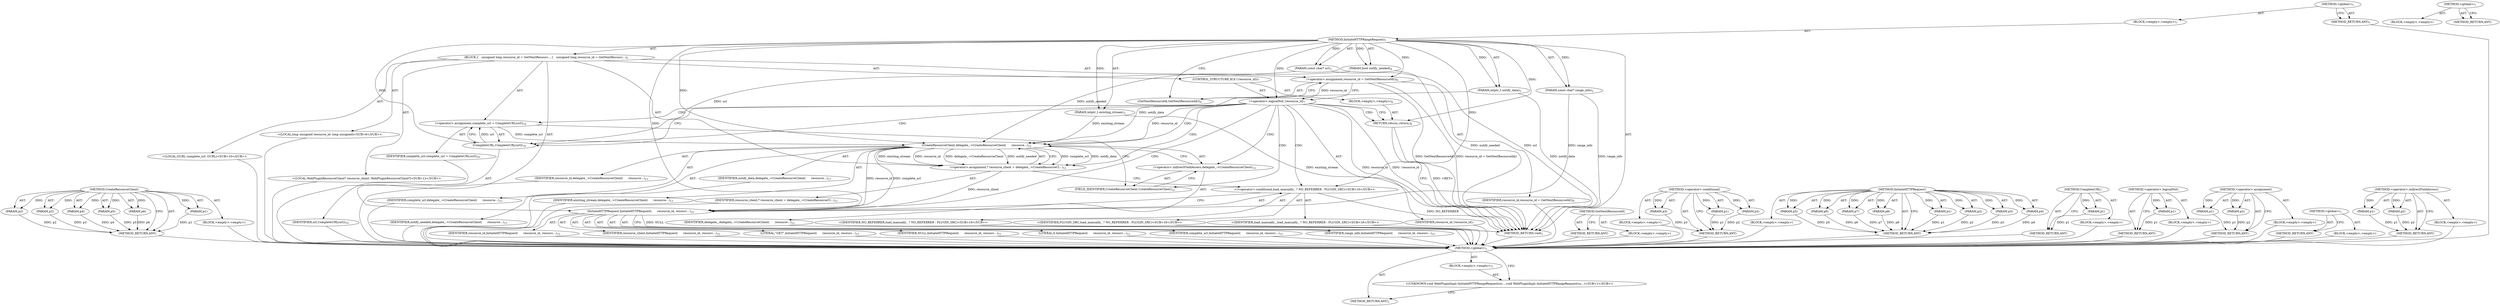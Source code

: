 digraph "&lt;global&gt;" {
vulnerable_100 [label=<(METHOD,CreateResourceClient)>];
vulnerable_101 [label=<(PARAM,p1)>];
vulnerable_102 [label=<(PARAM,p2)>];
vulnerable_103 [label=<(PARAM,p3)>];
vulnerable_104 [label=<(PARAM,p4)>];
vulnerable_105 [label=<(PARAM,p5)>];
vulnerable_106 [label=<(PARAM,p6)>];
vulnerable_107 [label=<(BLOCK,&lt;empty&gt;,&lt;empty&gt;)>];
vulnerable_108 [label=<(METHOD_RETURN,ANY)>];
vulnerable_6 [label=<(METHOD,&lt;global&gt;)<SUB>1</SUB>>];
vulnerable_7 [label=<(BLOCK,&lt;empty&gt;,&lt;empty&gt;)<SUB>1</SUB>>];
vulnerable_8 [label=<(METHOD,InitiateHTTPRangeRequest)<SUB>1</SUB>>];
vulnerable_9 [label=<(PARAM,const char* url)<SUB>1</SUB>>];
vulnerable_10 [label=<(PARAM,const char* range_info)<SUB>2</SUB>>];
vulnerable_11 [label=<(PARAM,intptr_t existing_stream)<SUB>3</SUB>>];
vulnerable_12 [label=<(PARAM,bool notify_needed)<SUB>4</SUB>>];
vulnerable_13 [label=<(PARAM,intptr_t notify_data)<SUB>5</SUB>>];
vulnerable_14 [label=<(BLOCK,{
   unsigned long resource_id = GetNextResourc...,{
   unsigned long resource_id = GetNextResourc...)<SUB>5</SUB>>];
vulnerable_15 [label="<(LOCAL,long unsigned resource_id: long unsigned)<SUB>6</SUB>>"];
vulnerable_16 [label=<(&lt;operator&gt;.assignment,resource_id = GetNextResourceId())<SUB>6</SUB>>];
vulnerable_17 [label=<(IDENTIFIER,resource_id,resource_id = GetNextResourceId())<SUB>6</SUB>>];
vulnerable_18 [label=<(GetNextResourceId,GetNextResourceId())<SUB>6</SUB>>];
vulnerable_19 [label=<(CONTROL_STRUCTURE,IF,if (!resource_id))<SUB>7</SUB>>];
vulnerable_20 [label=<(&lt;operator&gt;.logicalNot,!resource_id)<SUB>7</SUB>>];
vulnerable_21 [label=<(IDENTIFIER,resource_id,!resource_id)<SUB>7</SUB>>];
vulnerable_22 [label=<(BLOCK,&lt;empty&gt;,&lt;empty&gt;)<SUB>8</SUB>>];
vulnerable_23 [label=<(RETURN,return;,return;)<SUB>8</SUB>>];
vulnerable_24 [label="<(LOCAL,GURL complete_url: GURL)<SUB>10</SUB>>"];
vulnerable_25 [label=<(&lt;operator&gt;.assignment,complete_url = CompleteURL(url))<SUB>10</SUB>>];
vulnerable_26 [label=<(IDENTIFIER,complete_url,complete_url = CompleteURL(url))<SUB>10</SUB>>];
vulnerable_27 [label=<(CompleteURL,CompleteURL(url))<SUB>10</SUB>>];
vulnerable_28 [label=<(IDENTIFIER,url,CompleteURL(url))<SUB>10</SUB>>];
vulnerable_29 [label="<(LOCAL,WebPluginResourceClient* resource_client: WebPluginResourceClient*)<SUB>12</SUB>>"];
vulnerable_30 [label=<(&lt;operator&gt;.assignment,* resource_client = delegate_-&gt;CreateResourceCl...)<SUB>12</SUB>>];
vulnerable_31 [label=<(IDENTIFIER,resource_client,* resource_client = delegate_-&gt;CreateResourceCl...)<SUB>12</SUB>>];
vulnerable_32 [label=<(CreateResourceClient,delegate_-&gt;CreateResourceClient(
      resource...)<SUB>12</SUB>>];
vulnerable_33 [label=<(&lt;operator&gt;.indirectFieldAccess,delegate_-&gt;CreateResourceClient)<SUB>12</SUB>>];
vulnerable_34 [label=<(IDENTIFIER,delegate_,delegate_-&gt;CreateResourceClient(
      resource...)<SUB>12</SUB>>];
vulnerable_35 [label=<(FIELD_IDENTIFIER,CreateResourceClient,CreateResourceClient)<SUB>12</SUB>>];
vulnerable_36 [label=<(IDENTIFIER,resource_id,delegate_-&gt;CreateResourceClient(
      resource...)<SUB>13</SUB>>];
vulnerable_37 [label=<(IDENTIFIER,complete_url,delegate_-&gt;CreateResourceClient(
      resource...)<SUB>13</SUB>>];
vulnerable_38 [label=<(IDENTIFIER,notify_needed,delegate_-&gt;CreateResourceClient(
      resource...)<SUB>13</SUB>>];
vulnerable_39 [label=<(IDENTIFIER,notify_data,delegate_-&gt;CreateResourceClient(
      resource...)<SUB>13</SUB>>];
vulnerable_40 [label=<(IDENTIFIER,existing_stream,delegate_-&gt;CreateResourceClient(
      resource...)<SUB>13</SUB>>];
vulnerable_41 [label=<(InitiateHTTPRequest,InitiateHTTPRequest(
      resource_id, resourc...)<SUB>14</SUB>>];
vulnerable_42 [label=<(IDENTIFIER,resource_id,InitiateHTTPRequest(
      resource_id, resourc...)<SUB>15</SUB>>];
vulnerable_43 [label=<(IDENTIFIER,resource_client,InitiateHTTPRequest(
      resource_id, resourc...)<SUB>15</SUB>>];
vulnerable_44 [label=<(LITERAL,&quot;GET&quot;,InitiateHTTPRequest(
      resource_id, resourc...)<SUB>15</SUB>>];
vulnerable_45 [label=<(IDENTIFIER,NULL,InitiateHTTPRequest(
      resource_id, resourc...)<SUB>15</SUB>>];
vulnerable_46 [label=<(LITERAL,0,InitiateHTTPRequest(
      resource_id, resourc...)<SUB>15</SUB>>];
vulnerable_47 [label=<(IDENTIFIER,complete_url,InitiateHTTPRequest(
      resource_id, resourc...)<SUB>15</SUB>>];
vulnerable_48 [label=<(IDENTIFIER,range_info,InitiateHTTPRequest(
      resource_id, resourc...)<SUB>15</SUB>>];
vulnerable_49 [label="<(&lt;operator&gt;.conditional,load_manually_ ? NO_REFERRER : PLUGIN_SRC)<SUB>16</SUB>>"];
vulnerable_50 [label="<(IDENTIFIER,load_manually_,load_manually_ ? NO_REFERRER : PLUGIN_SRC)<SUB>16</SUB>>"];
vulnerable_51 [label="<(IDENTIFIER,NO_REFERRER,load_manually_ ? NO_REFERRER : PLUGIN_SRC)<SUB>16</SUB>>"];
vulnerable_52 [label="<(IDENTIFIER,PLUGIN_SRC,load_manually_ ? NO_REFERRER : PLUGIN_SRC)<SUB>16</SUB>>"];
vulnerable_53 [label=<(METHOD_RETURN,void)<SUB>1</SUB>>];
vulnerable_55 [label=<(METHOD_RETURN,ANY)<SUB>1</SUB>>];
vulnerable_89 [label=<(METHOD,GetNextResourceId)>];
vulnerable_90 [label=<(BLOCK,&lt;empty&gt;,&lt;empty&gt;)>];
vulnerable_91 [label=<(METHOD_RETURN,ANY)>];
vulnerable_125 [label=<(METHOD,&lt;operator&gt;.conditional)>];
vulnerable_126 [label=<(PARAM,p1)>];
vulnerable_127 [label=<(PARAM,p2)>];
vulnerable_128 [label=<(PARAM,p3)>];
vulnerable_129 [label=<(BLOCK,&lt;empty&gt;,&lt;empty&gt;)>];
vulnerable_130 [label=<(METHOD_RETURN,ANY)>];
vulnerable_114 [label=<(METHOD,InitiateHTTPRequest)>];
vulnerable_115 [label=<(PARAM,p1)>];
vulnerable_116 [label=<(PARAM,p2)>];
vulnerable_117 [label=<(PARAM,p3)>];
vulnerable_118 [label=<(PARAM,p4)>];
vulnerable_119 [label=<(PARAM,p5)>];
vulnerable_120 [label=<(PARAM,p6)>];
vulnerable_121 [label=<(PARAM,p7)>];
vulnerable_122 [label=<(PARAM,p8)>];
vulnerable_123 [label=<(BLOCK,&lt;empty&gt;,&lt;empty&gt;)>];
vulnerable_124 [label=<(METHOD_RETURN,ANY)>];
vulnerable_96 [label=<(METHOD,CompleteURL)>];
vulnerable_97 [label=<(PARAM,p1)>];
vulnerable_98 [label=<(BLOCK,&lt;empty&gt;,&lt;empty&gt;)>];
vulnerable_99 [label=<(METHOD_RETURN,ANY)>];
vulnerable_92 [label=<(METHOD,&lt;operator&gt;.logicalNot)>];
vulnerable_93 [label=<(PARAM,p1)>];
vulnerable_94 [label=<(BLOCK,&lt;empty&gt;,&lt;empty&gt;)>];
vulnerable_95 [label=<(METHOD_RETURN,ANY)>];
vulnerable_84 [label=<(METHOD,&lt;operator&gt;.assignment)>];
vulnerable_85 [label=<(PARAM,p1)>];
vulnerable_86 [label=<(PARAM,p2)>];
vulnerable_87 [label=<(BLOCK,&lt;empty&gt;,&lt;empty&gt;)>];
vulnerable_88 [label=<(METHOD_RETURN,ANY)>];
vulnerable_78 [label=<(METHOD,&lt;global&gt;)<SUB>1</SUB>>];
vulnerable_79 [label=<(BLOCK,&lt;empty&gt;,&lt;empty&gt;)>];
vulnerable_80 [label=<(METHOD_RETURN,ANY)>];
vulnerable_109 [label=<(METHOD,&lt;operator&gt;.indirectFieldAccess)>];
vulnerable_110 [label=<(PARAM,p1)>];
vulnerable_111 [label=<(PARAM,p2)>];
vulnerable_112 [label=<(BLOCK,&lt;empty&gt;,&lt;empty&gt;)>];
vulnerable_113 [label=<(METHOD_RETURN,ANY)>];
fixed_6 [label=<(METHOD,&lt;global&gt;)<SUB>1</SUB>>];
fixed_7 [label=<(BLOCK,&lt;empty&gt;,&lt;empty&gt;)<SUB>1</SUB>>];
fixed_8 [label="<(UNKNOWN,void WebPluginImpl::InitiateHTTPRangeRequest(co...,void WebPluginImpl::InitiateHTTPRangeRequest(co...)<SUB>1</SUB>>"];
fixed_9 [label=<(METHOD_RETURN,ANY)<SUB>1</SUB>>];
fixed_14 [label=<(METHOD,&lt;global&gt;)<SUB>1</SUB>>];
fixed_15 [label=<(BLOCK,&lt;empty&gt;,&lt;empty&gt;)>];
fixed_16 [label=<(METHOD_RETURN,ANY)>];
vulnerable_100 -> vulnerable_101  [key=0, label="AST: "];
vulnerable_100 -> vulnerable_101  [key=1, label="DDG: "];
vulnerable_100 -> vulnerable_107  [key=0, label="AST: "];
vulnerable_100 -> vulnerable_102  [key=0, label="AST: "];
vulnerable_100 -> vulnerable_102  [key=1, label="DDG: "];
vulnerable_100 -> vulnerable_108  [key=0, label="AST: "];
vulnerable_100 -> vulnerable_108  [key=1, label="CFG: "];
vulnerable_100 -> vulnerable_103  [key=0, label="AST: "];
vulnerable_100 -> vulnerable_103  [key=1, label="DDG: "];
vulnerable_100 -> vulnerable_104  [key=0, label="AST: "];
vulnerable_100 -> vulnerable_104  [key=1, label="DDG: "];
vulnerable_100 -> vulnerable_105  [key=0, label="AST: "];
vulnerable_100 -> vulnerable_105  [key=1, label="DDG: "];
vulnerable_100 -> vulnerable_106  [key=0, label="AST: "];
vulnerable_100 -> vulnerable_106  [key=1, label="DDG: "];
vulnerable_101 -> vulnerable_108  [key=0, label="DDG: p1"];
vulnerable_102 -> vulnerable_108  [key=0, label="DDG: p2"];
vulnerable_103 -> vulnerable_108  [key=0, label="DDG: p3"];
vulnerable_104 -> vulnerable_108  [key=0, label="DDG: p4"];
vulnerable_105 -> vulnerable_108  [key=0, label="DDG: p5"];
vulnerable_106 -> vulnerable_108  [key=0, label="DDG: p6"];
vulnerable_107 -> fixed_6  [key=0];
vulnerable_108 -> fixed_6  [key=0];
vulnerable_6 -> vulnerable_7  [key=0, label="AST: "];
vulnerable_6 -> vulnerable_55  [key=0, label="AST: "];
vulnerable_6 -> vulnerable_55  [key=1, label="CFG: "];
vulnerable_7 -> vulnerable_8  [key=0, label="AST: "];
vulnerable_8 -> vulnerable_9  [key=0, label="AST: "];
vulnerable_8 -> vulnerable_9  [key=1, label="DDG: "];
vulnerable_8 -> vulnerable_10  [key=0, label="AST: "];
vulnerable_8 -> vulnerable_10  [key=1, label="DDG: "];
vulnerable_8 -> vulnerable_11  [key=0, label="AST: "];
vulnerable_8 -> vulnerable_11  [key=1, label="DDG: "];
vulnerable_8 -> vulnerable_12  [key=0, label="AST: "];
vulnerable_8 -> vulnerable_12  [key=1, label="DDG: "];
vulnerable_8 -> vulnerable_13  [key=0, label="AST: "];
vulnerable_8 -> vulnerable_13  [key=1, label="DDG: "];
vulnerable_8 -> vulnerable_14  [key=0, label="AST: "];
vulnerable_8 -> vulnerable_53  [key=0, label="AST: "];
vulnerable_8 -> vulnerable_18  [key=0, label="CFG: "];
vulnerable_8 -> vulnerable_16  [key=0, label="DDG: "];
vulnerable_8 -> vulnerable_41  [key=0, label="DDG: "];
vulnerable_8 -> vulnerable_20  [key=0, label="DDG: "];
vulnerable_8 -> vulnerable_23  [key=0, label="DDG: "];
vulnerable_8 -> vulnerable_27  [key=0, label="DDG: "];
vulnerable_8 -> vulnerable_32  [key=0, label="DDG: "];
vulnerable_8 -> vulnerable_49  [key=0, label="DDG: "];
vulnerable_9 -> vulnerable_53  [key=0, label="DDG: url"];
vulnerable_9 -> vulnerable_27  [key=0, label="DDG: url"];
vulnerable_10 -> vulnerable_53  [key=0, label="DDG: range_info"];
vulnerable_10 -> vulnerable_41  [key=0, label="DDG: range_info"];
vulnerable_11 -> vulnerable_53  [key=0, label="DDG: existing_stream"];
vulnerable_11 -> vulnerable_32  [key=0, label="DDG: existing_stream"];
vulnerable_12 -> vulnerable_53  [key=0, label="DDG: notify_needed"];
vulnerable_12 -> vulnerable_32  [key=0, label="DDG: notify_needed"];
vulnerable_13 -> vulnerable_53  [key=0, label="DDG: notify_data"];
vulnerable_13 -> vulnerable_32  [key=0, label="DDG: notify_data"];
vulnerable_14 -> vulnerable_15  [key=0, label="AST: "];
vulnerable_14 -> vulnerable_16  [key=0, label="AST: "];
vulnerable_14 -> vulnerable_19  [key=0, label="AST: "];
vulnerable_14 -> vulnerable_24  [key=0, label="AST: "];
vulnerable_14 -> vulnerable_25  [key=0, label="AST: "];
vulnerable_14 -> vulnerable_29  [key=0, label="AST: "];
vulnerable_14 -> vulnerable_30  [key=0, label="AST: "];
vulnerable_14 -> vulnerable_41  [key=0, label="AST: "];
vulnerable_15 -> fixed_6  [key=0];
vulnerable_16 -> vulnerable_17  [key=0, label="AST: "];
vulnerable_16 -> vulnerable_18  [key=0, label="AST: "];
vulnerable_16 -> vulnerable_20  [key=0, label="CFG: "];
vulnerable_16 -> vulnerable_20  [key=1, label="DDG: resource_id"];
vulnerable_16 -> vulnerable_53  [key=0, label="DDG: GetNextResourceId()"];
vulnerable_16 -> vulnerable_53  [key=1, label="DDG: resource_id = GetNextResourceId()"];
vulnerable_17 -> fixed_6  [key=0];
vulnerable_18 -> vulnerable_16  [key=0, label="CFG: "];
vulnerable_19 -> vulnerable_20  [key=0, label="AST: "];
vulnerable_19 -> vulnerable_22  [key=0, label="AST: "];
vulnerable_20 -> vulnerable_21  [key=0, label="AST: "];
vulnerable_20 -> vulnerable_23  [key=0, label="CFG: "];
vulnerable_20 -> vulnerable_23  [key=1, label="CDG: "];
vulnerable_20 -> vulnerable_27  [key=0, label="CFG: "];
vulnerable_20 -> vulnerable_27  [key=1, label="CDG: "];
vulnerable_20 -> vulnerable_53  [key=0, label="DDG: resource_id"];
vulnerable_20 -> vulnerable_53  [key=1, label="DDG: !resource_id"];
vulnerable_20 -> vulnerable_32  [key=0, label="DDG: resource_id"];
vulnerable_20 -> vulnerable_32  [key=1, label="CDG: "];
vulnerable_20 -> vulnerable_30  [key=0, label="CDG: "];
vulnerable_20 -> vulnerable_49  [key=0, label="CDG: "];
vulnerable_20 -> vulnerable_33  [key=0, label="CDG: "];
vulnerable_20 -> vulnerable_25  [key=0, label="CDG: "];
vulnerable_20 -> vulnerable_41  [key=0, label="CDG: "];
vulnerable_20 -> vulnerable_35  [key=0, label="CDG: "];
vulnerable_21 -> fixed_6  [key=0];
vulnerable_22 -> vulnerable_23  [key=0, label="AST: "];
vulnerable_23 -> vulnerable_53  [key=0, label="CFG: "];
vulnerable_23 -> vulnerable_53  [key=1, label="DDG: &lt;RET&gt;"];
vulnerable_24 -> fixed_6  [key=0];
vulnerable_25 -> vulnerable_26  [key=0, label="AST: "];
vulnerable_25 -> vulnerable_27  [key=0, label="AST: "];
vulnerable_25 -> vulnerable_35  [key=0, label="CFG: "];
vulnerable_25 -> vulnerable_32  [key=0, label="DDG: complete_url"];
vulnerable_26 -> fixed_6  [key=0];
vulnerable_27 -> vulnerable_28  [key=0, label="AST: "];
vulnerable_27 -> vulnerable_25  [key=0, label="CFG: "];
vulnerable_27 -> vulnerable_25  [key=1, label="DDG: url"];
vulnerable_28 -> fixed_6  [key=0];
vulnerable_29 -> fixed_6  [key=0];
vulnerable_30 -> vulnerable_31  [key=0, label="AST: "];
vulnerable_30 -> vulnerable_32  [key=0, label="AST: "];
vulnerable_30 -> vulnerable_49  [key=0, label="CFG: "];
vulnerable_30 -> vulnerable_41  [key=0, label="DDG: resource_client"];
vulnerable_31 -> fixed_6  [key=0];
vulnerable_32 -> vulnerable_33  [key=0, label="AST: "];
vulnerable_32 -> vulnerable_36  [key=0, label="AST: "];
vulnerable_32 -> vulnerable_37  [key=0, label="AST: "];
vulnerable_32 -> vulnerable_38  [key=0, label="AST: "];
vulnerable_32 -> vulnerable_39  [key=0, label="AST: "];
vulnerable_32 -> vulnerable_40  [key=0, label="AST: "];
vulnerable_32 -> vulnerable_30  [key=0, label="CFG: "];
vulnerable_32 -> vulnerable_30  [key=1, label="DDG: complete_url"];
vulnerable_32 -> vulnerable_30  [key=2, label="DDG: notify_data"];
vulnerable_32 -> vulnerable_30  [key=3, label="DDG: existing_stream"];
vulnerable_32 -> vulnerable_30  [key=4, label="DDG: resource_id"];
vulnerable_32 -> vulnerable_30  [key=5, label="DDG: delegate_-&gt;CreateResourceClient"];
vulnerable_32 -> vulnerable_30  [key=6, label="DDG: notify_needed"];
vulnerable_32 -> vulnerable_41  [key=0, label="DDG: resource_id"];
vulnerable_32 -> vulnerable_41  [key=1, label="DDG: complete_url"];
vulnerable_33 -> vulnerable_34  [key=0, label="AST: "];
vulnerable_33 -> vulnerable_35  [key=0, label="AST: "];
vulnerable_33 -> vulnerable_32  [key=0, label="CFG: "];
vulnerable_34 -> fixed_6  [key=0];
vulnerable_35 -> vulnerable_33  [key=0, label="CFG: "];
vulnerable_36 -> fixed_6  [key=0];
vulnerable_37 -> fixed_6  [key=0];
vulnerable_38 -> fixed_6  [key=0];
vulnerable_39 -> fixed_6  [key=0];
vulnerable_40 -> fixed_6  [key=0];
vulnerable_41 -> vulnerable_42  [key=0, label="AST: "];
vulnerable_41 -> vulnerable_43  [key=0, label="AST: "];
vulnerable_41 -> vulnerable_44  [key=0, label="AST: "];
vulnerable_41 -> vulnerable_45  [key=0, label="AST: "];
vulnerable_41 -> vulnerable_46  [key=0, label="AST: "];
vulnerable_41 -> vulnerable_47  [key=0, label="AST: "];
vulnerable_41 -> vulnerable_48  [key=0, label="AST: "];
vulnerable_41 -> vulnerable_49  [key=0, label="AST: "];
vulnerable_41 -> vulnerable_53  [key=0, label="CFG: "];
vulnerable_41 -> vulnerable_53  [key=1, label="DDG: NULL"];
vulnerable_42 -> fixed_6  [key=0];
vulnerable_43 -> fixed_6  [key=0];
vulnerable_44 -> fixed_6  [key=0];
vulnerable_45 -> fixed_6  [key=0];
vulnerable_46 -> fixed_6  [key=0];
vulnerable_47 -> fixed_6  [key=0];
vulnerable_48 -> fixed_6  [key=0];
vulnerable_49 -> vulnerable_50  [key=0, label="AST: "];
vulnerable_49 -> vulnerable_51  [key=0, label="AST: "];
vulnerable_49 -> vulnerable_52  [key=0, label="AST: "];
vulnerable_49 -> vulnerable_41  [key=0, label="CFG: "];
vulnerable_49 -> vulnerable_53  [key=0, label="DDG: NO_REFERRER"];
vulnerable_50 -> fixed_6  [key=0];
vulnerable_51 -> fixed_6  [key=0];
vulnerable_52 -> fixed_6  [key=0];
vulnerable_53 -> fixed_6  [key=0];
vulnerable_55 -> fixed_6  [key=0];
vulnerable_89 -> vulnerable_90  [key=0, label="AST: "];
vulnerable_89 -> vulnerable_91  [key=0, label="AST: "];
vulnerable_89 -> vulnerable_91  [key=1, label="CFG: "];
vulnerable_90 -> fixed_6  [key=0];
vulnerable_91 -> fixed_6  [key=0];
vulnerable_125 -> vulnerable_126  [key=0, label="AST: "];
vulnerable_125 -> vulnerable_126  [key=1, label="DDG: "];
vulnerable_125 -> vulnerable_129  [key=0, label="AST: "];
vulnerable_125 -> vulnerable_127  [key=0, label="AST: "];
vulnerable_125 -> vulnerable_127  [key=1, label="DDG: "];
vulnerable_125 -> vulnerable_130  [key=0, label="AST: "];
vulnerable_125 -> vulnerable_130  [key=1, label="CFG: "];
vulnerable_125 -> vulnerable_128  [key=0, label="AST: "];
vulnerable_125 -> vulnerable_128  [key=1, label="DDG: "];
vulnerable_126 -> vulnerable_130  [key=0, label="DDG: p1"];
vulnerable_127 -> vulnerable_130  [key=0, label="DDG: p2"];
vulnerable_128 -> vulnerable_130  [key=0, label="DDG: p3"];
vulnerable_129 -> fixed_6  [key=0];
vulnerable_130 -> fixed_6  [key=0];
vulnerable_114 -> vulnerable_115  [key=0, label="AST: "];
vulnerable_114 -> vulnerable_115  [key=1, label="DDG: "];
vulnerable_114 -> vulnerable_123  [key=0, label="AST: "];
vulnerable_114 -> vulnerable_116  [key=0, label="AST: "];
vulnerable_114 -> vulnerable_116  [key=1, label="DDG: "];
vulnerable_114 -> vulnerable_124  [key=0, label="AST: "];
vulnerable_114 -> vulnerable_124  [key=1, label="CFG: "];
vulnerable_114 -> vulnerable_117  [key=0, label="AST: "];
vulnerable_114 -> vulnerable_117  [key=1, label="DDG: "];
vulnerable_114 -> vulnerable_118  [key=0, label="AST: "];
vulnerable_114 -> vulnerable_118  [key=1, label="DDG: "];
vulnerable_114 -> vulnerable_119  [key=0, label="AST: "];
vulnerable_114 -> vulnerable_119  [key=1, label="DDG: "];
vulnerable_114 -> vulnerable_120  [key=0, label="AST: "];
vulnerable_114 -> vulnerable_120  [key=1, label="DDG: "];
vulnerable_114 -> vulnerable_121  [key=0, label="AST: "];
vulnerable_114 -> vulnerable_121  [key=1, label="DDG: "];
vulnerable_114 -> vulnerable_122  [key=0, label="AST: "];
vulnerable_114 -> vulnerable_122  [key=1, label="DDG: "];
vulnerable_115 -> vulnerable_124  [key=0, label="DDG: p1"];
vulnerable_116 -> vulnerable_124  [key=0, label="DDG: p2"];
vulnerable_117 -> vulnerable_124  [key=0, label="DDG: p3"];
vulnerable_118 -> vulnerable_124  [key=0, label="DDG: p4"];
vulnerable_119 -> vulnerable_124  [key=0, label="DDG: p5"];
vulnerable_120 -> vulnerable_124  [key=0, label="DDG: p6"];
vulnerable_121 -> vulnerable_124  [key=0, label="DDG: p7"];
vulnerable_122 -> vulnerable_124  [key=0, label="DDG: p8"];
vulnerable_123 -> fixed_6  [key=0];
vulnerable_124 -> fixed_6  [key=0];
vulnerable_96 -> vulnerable_97  [key=0, label="AST: "];
vulnerable_96 -> vulnerable_97  [key=1, label="DDG: "];
vulnerable_96 -> vulnerable_98  [key=0, label="AST: "];
vulnerable_96 -> vulnerable_99  [key=0, label="AST: "];
vulnerable_96 -> vulnerable_99  [key=1, label="CFG: "];
vulnerable_97 -> vulnerable_99  [key=0, label="DDG: p1"];
vulnerable_98 -> fixed_6  [key=0];
vulnerable_99 -> fixed_6  [key=0];
vulnerable_92 -> vulnerable_93  [key=0, label="AST: "];
vulnerable_92 -> vulnerable_93  [key=1, label="DDG: "];
vulnerable_92 -> vulnerable_94  [key=0, label="AST: "];
vulnerable_92 -> vulnerable_95  [key=0, label="AST: "];
vulnerable_92 -> vulnerable_95  [key=1, label="CFG: "];
vulnerable_93 -> vulnerable_95  [key=0, label="DDG: p1"];
vulnerable_94 -> fixed_6  [key=0];
vulnerable_95 -> fixed_6  [key=0];
vulnerable_84 -> vulnerable_85  [key=0, label="AST: "];
vulnerable_84 -> vulnerable_85  [key=1, label="DDG: "];
vulnerable_84 -> vulnerable_87  [key=0, label="AST: "];
vulnerable_84 -> vulnerable_86  [key=0, label="AST: "];
vulnerable_84 -> vulnerable_86  [key=1, label="DDG: "];
vulnerable_84 -> vulnerable_88  [key=0, label="AST: "];
vulnerable_84 -> vulnerable_88  [key=1, label="CFG: "];
vulnerable_85 -> vulnerable_88  [key=0, label="DDG: p1"];
vulnerable_86 -> vulnerable_88  [key=0, label="DDG: p2"];
vulnerable_87 -> fixed_6  [key=0];
vulnerable_88 -> fixed_6  [key=0];
vulnerable_78 -> vulnerable_79  [key=0, label="AST: "];
vulnerable_78 -> vulnerable_80  [key=0, label="AST: "];
vulnerable_78 -> vulnerable_80  [key=1, label="CFG: "];
vulnerable_79 -> fixed_6  [key=0];
vulnerable_80 -> fixed_6  [key=0];
vulnerable_109 -> vulnerable_110  [key=0, label="AST: "];
vulnerable_109 -> vulnerable_110  [key=1, label="DDG: "];
vulnerable_109 -> vulnerable_112  [key=0, label="AST: "];
vulnerable_109 -> vulnerable_111  [key=0, label="AST: "];
vulnerable_109 -> vulnerable_111  [key=1, label="DDG: "];
vulnerable_109 -> vulnerable_113  [key=0, label="AST: "];
vulnerable_109 -> vulnerable_113  [key=1, label="CFG: "];
vulnerable_110 -> vulnerable_113  [key=0, label="DDG: p1"];
vulnerable_111 -> vulnerable_113  [key=0, label="DDG: p2"];
vulnerable_112 -> fixed_6  [key=0];
vulnerable_113 -> fixed_6  [key=0];
fixed_6 -> fixed_7  [key=0, label="AST: "];
fixed_6 -> fixed_9  [key=0, label="AST: "];
fixed_6 -> fixed_8  [key=0, label="CFG: "];
fixed_7 -> fixed_8  [key=0, label="AST: "];
fixed_8 -> fixed_9  [key=0, label="CFG: "];
fixed_14 -> fixed_15  [key=0, label="AST: "];
fixed_14 -> fixed_16  [key=0, label="AST: "];
fixed_14 -> fixed_16  [key=1, label="CFG: "];
}
